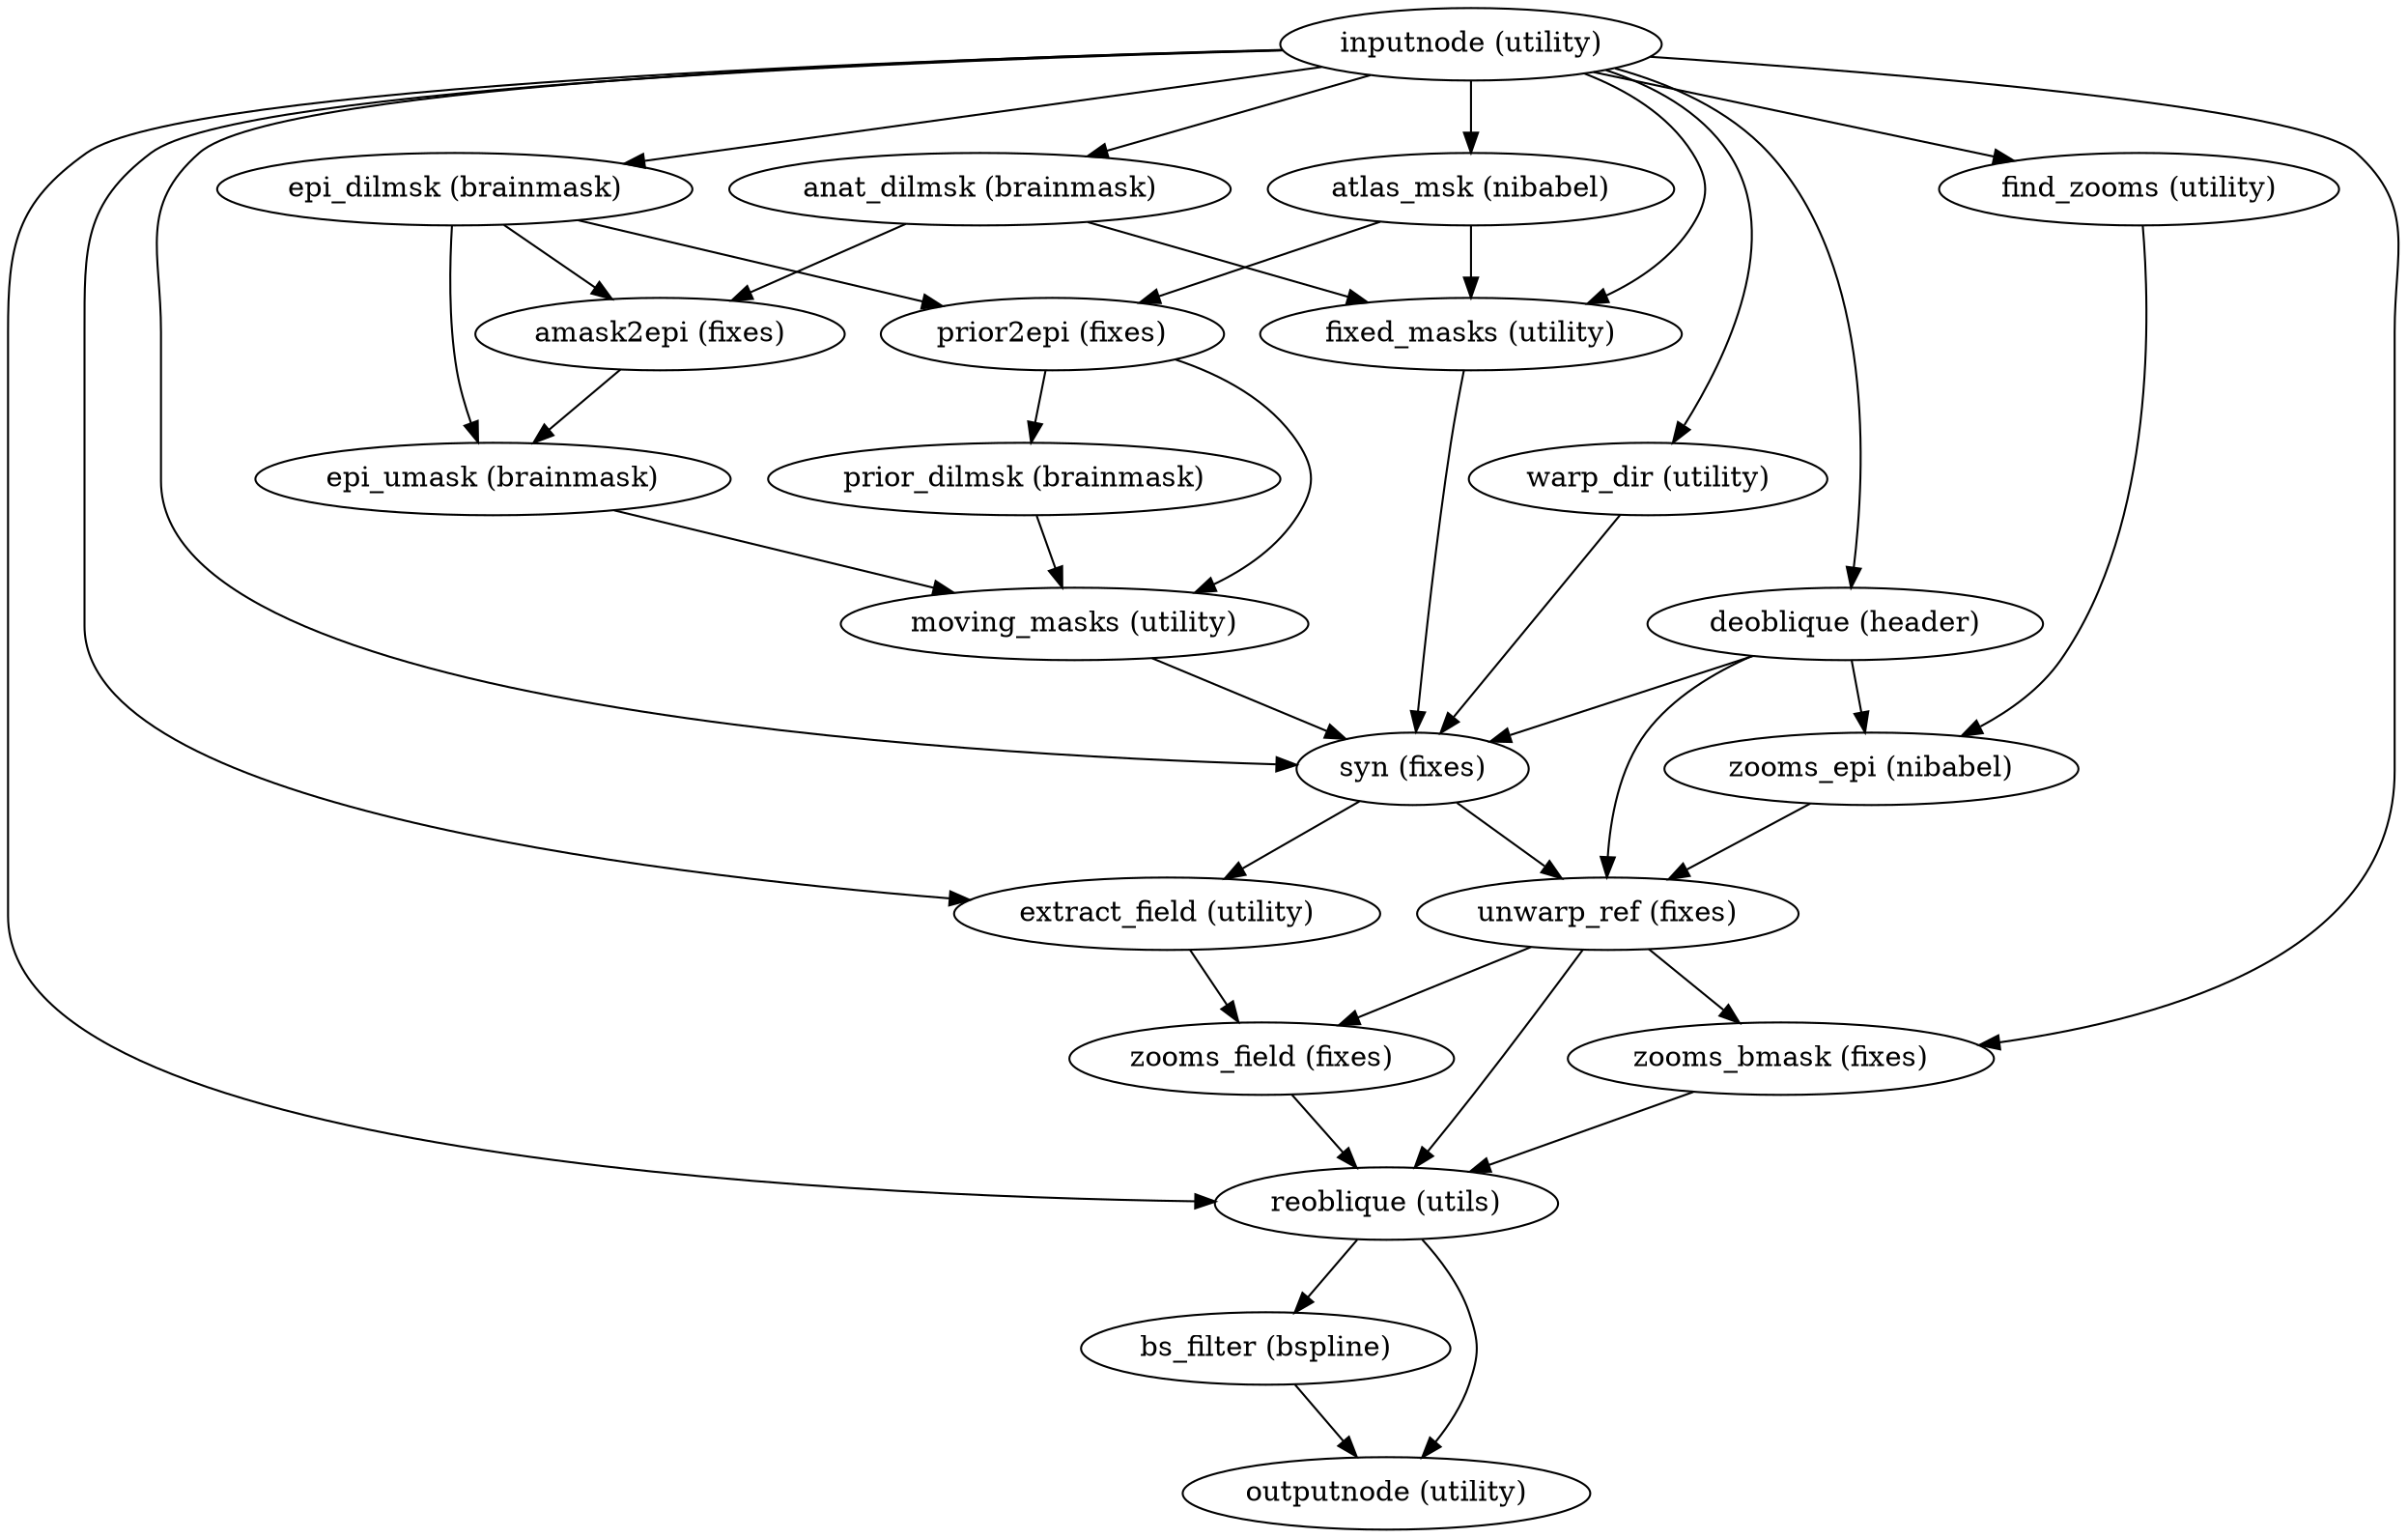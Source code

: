 strict digraph  {
"inputnode (utility)";
"extract_field (utility)";
"atlas_msk (nibabel)";
"deoblique (header)";
"reoblique (utils)";
"epi_dilmsk (brainmask)";
"zooms_bmask (fixes)";
"fixed_masks (utility)";
"anat_dilmsk (brainmask)";
"warp_dir (utility)";
"syn (fixes)";
"find_zooms (utility)";
"zooms_field (fixes)";
"prior2epi (fixes)";
"zooms_epi (nibabel)";
"unwarp_ref (fixes)";
"bs_filter (bspline)";
"outputnode (utility)";
"epi_umask (brainmask)";
"amask2epi (fixes)";
"prior_dilmsk (brainmask)";
"moving_masks (utility)";
"inputnode (utility)" -> "extract_field (utility)";
"inputnode (utility)" -> "atlas_msk (nibabel)";
"inputnode (utility)" -> "deoblique (header)";
"inputnode (utility)" -> "reoblique (utils)";
"inputnode (utility)" -> "epi_dilmsk (brainmask)";
"inputnode (utility)" -> "zooms_bmask (fixes)";
"inputnode (utility)" -> "fixed_masks (utility)";
"inputnode (utility)" -> "anat_dilmsk (brainmask)";
"inputnode (utility)" -> "warp_dir (utility)";
"inputnode (utility)" -> "syn (fixes)";
"inputnode (utility)" -> "find_zooms (utility)";
"extract_field (utility)" -> "zooms_field (fixes)";
"atlas_msk (nibabel)" -> "prior2epi (fixes)";
"atlas_msk (nibabel)" -> "fixed_masks (utility)";
"deoblique (header)" -> "zooms_epi (nibabel)";
"deoblique (header)" -> "unwarp_ref (fixes)";
"deoblique (header)" -> "syn (fixes)";
"reoblique (utils)" -> "bs_filter (bspline)";
"reoblique (utils)" -> "outputnode (utility)";
"epi_dilmsk (brainmask)" -> "prior2epi (fixes)";
"epi_dilmsk (brainmask)" -> "epi_umask (brainmask)";
"epi_dilmsk (brainmask)" -> "amask2epi (fixes)";
"zooms_bmask (fixes)" -> "reoblique (utils)";
"fixed_masks (utility)" -> "syn (fixes)";
"anat_dilmsk (brainmask)" -> "fixed_masks (utility)";
"anat_dilmsk (brainmask)" -> "amask2epi (fixes)";
"warp_dir (utility)" -> "syn (fixes)";
"syn (fixes)" -> "extract_field (utility)";
"syn (fixes)" -> "unwarp_ref (fixes)";
"find_zooms (utility)" -> "zooms_epi (nibabel)";
"zooms_field (fixes)" -> "reoblique (utils)";
"prior2epi (fixes)" -> "prior_dilmsk (brainmask)";
"prior2epi (fixes)" -> "moving_masks (utility)";
"zooms_epi (nibabel)" -> "unwarp_ref (fixes)";
"unwarp_ref (fixes)" -> "zooms_bmask (fixes)";
"unwarp_ref (fixes)" -> "zooms_field (fixes)";
"unwarp_ref (fixes)" -> "reoblique (utils)";
"bs_filter (bspline)" -> "outputnode (utility)";
"epi_umask (brainmask)" -> "moving_masks (utility)";
"amask2epi (fixes)" -> "epi_umask (brainmask)";
"prior_dilmsk (brainmask)" -> "moving_masks (utility)";
"moving_masks (utility)" -> "syn (fixes)";
}
